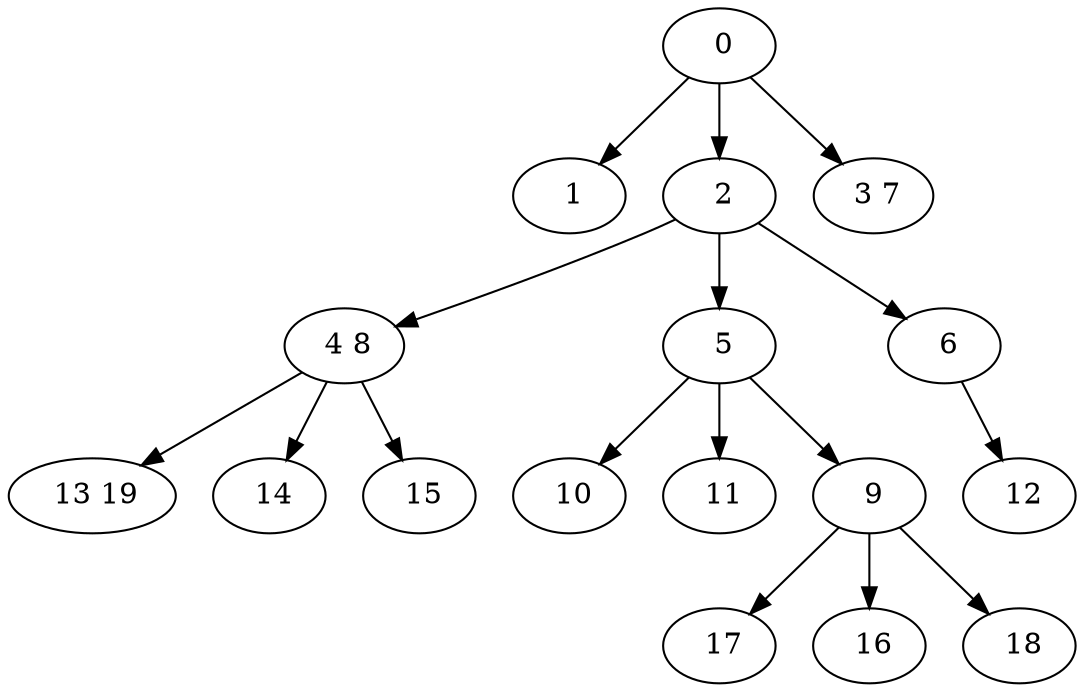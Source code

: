 digraph mytree {
" 0" -> " 1";
" 0" -> " 2";
" 0" -> " 3 7";
" 1";
" 2" -> " 4 8";
" 2" -> " 5";
" 2" -> " 6";
" 3 7";
" 4 8" -> " 13 19";
" 4 8" -> " 14";
" 4 8" -> " 15";
" 5" -> " 10";
" 5" -> " 11";
" 5" -> " 9";
" 6" -> " 12";
" 10";
" 11";
" 9" -> " 17";
" 9" -> " 16";
" 9" -> " 18";
" 17";
" 12";
" 13 19";
" 14";
" 15";
" 16";
" 18";
}

